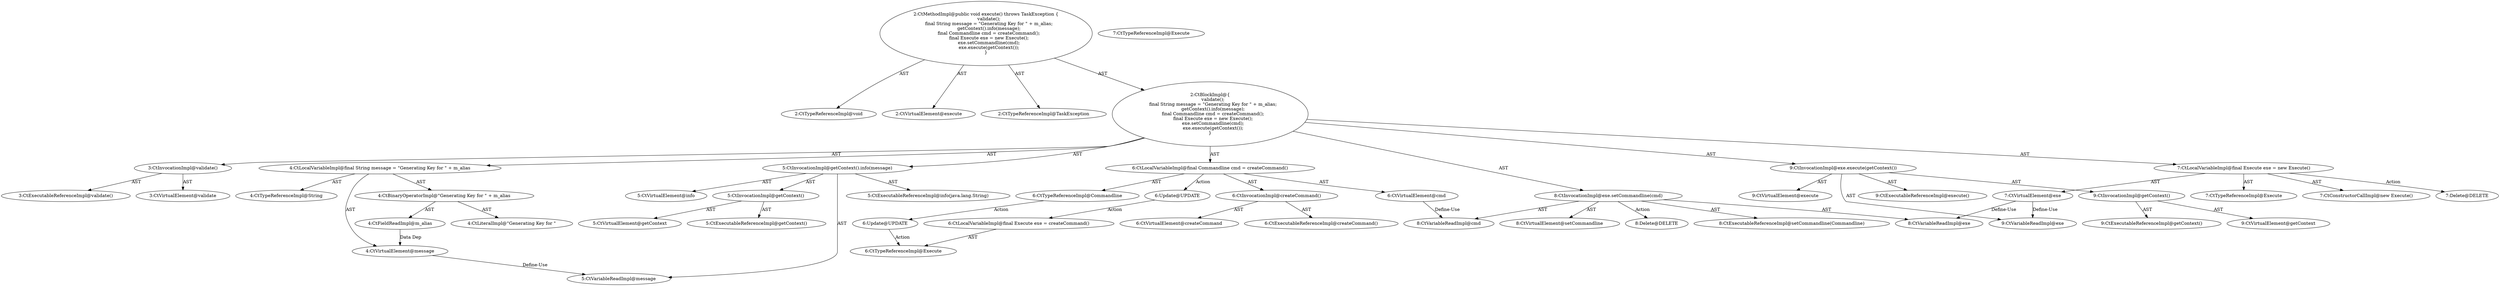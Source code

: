 digraph "execute#?" {
0 [label="2:CtTypeReferenceImpl@void" shape=ellipse]
1 [label="2:CtVirtualElement@execute" shape=ellipse]
2 [label="2:CtTypeReferenceImpl@TaskException" shape=ellipse]
3 [label="3:CtExecutableReferenceImpl@validate()" shape=ellipse]
4 [label="3:CtVirtualElement@validate" shape=ellipse]
5 [label="3:CtInvocationImpl@validate()" shape=ellipse]
6 [label="4:CtTypeReferenceImpl@String" shape=ellipse]
7 [label="4:CtLiteralImpl@\"Generating Key for \"" shape=ellipse]
8 [label="4:CtFieldReadImpl@m_alias" shape=ellipse]
9 [label="4:CtBinaryOperatorImpl@\"Generating Key for \" + m_alias" shape=ellipse]
10 [label="4:CtVirtualElement@message" shape=ellipse]
11 [label="4:CtLocalVariableImpl@final String message = \"Generating Key for \" + m_alias" shape=ellipse]
12 [label="5:CtExecutableReferenceImpl@info(java.lang.String)" shape=ellipse]
13 [label="5:CtVirtualElement@info" shape=ellipse]
14 [label="5:CtExecutableReferenceImpl@getContext()" shape=ellipse]
15 [label="5:CtVirtualElement@getContext" shape=ellipse]
16 [label="5:CtInvocationImpl@getContext()" shape=ellipse]
17 [label="5:CtVariableReadImpl@message" shape=ellipse]
18 [label="5:CtInvocationImpl@getContext().info(message)" shape=ellipse]
19 [label="6:CtTypeReferenceImpl@Commandline" shape=ellipse]
20 [label="6:CtExecutableReferenceImpl@createCommand()" shape=ellipse]
21 [label="6:CtVirtualElement@createCommand" shape=ellipse]
22 [label="6:CtInvocationImpl@createCommand()" shape=ellipse]
23 [label="6:CtVirtualElement@cmd" shape=ellipse]
24 [label="6:CtLocalVariableImpl@final Commandline cmd = createCommand()" shape=ellipse]
25 [label="7:CtTypeReferenceImpl@Execute" shape=ellipse]
26 [label="7:CtTypeReferenceImpl@Execute" shape=ellipse]
27 [label="7:CtConstructorCallImpl@new Execute()" shape=ellipse]
28 [label="7:CtVirtualElement@exe" shape=ellipse]
29 [label="7:CtLocalVariableImpl@final Execute exe = new Execute()" shape=ellipse]
30 [label="8:CtExecutableReferenceImpl@setCommandline(Commandline)" shape=ellipse]
31 [label="8:CtVirtualElement@setCommandline" shape=ellipse]
32 [label="8:CtVariableReadImpl@exe" shape=ellipse]
33 [label="8:CtVariableReadImpl@cmd" shape=ellipse]
34 [label="8:CtInvocationImpl@exe.setCommandline(cmd)" shape=ellipse]
35 [label="9:CtExecutableReferenceImpl@execute()" shape=ellipse]
36 [label="9:CtVirtualElement@execute" shape=ellipse]
37 [label="9:CtVariableReadImpl@exe" shape=ellipse]
38 [label="9:CtExecutableReferenceImpl@getContext()" shape=ellipse]
39 [label="9:CtVirtualElement@getContext" shape=ellipse]
40 [label="9:CtInvocationImpl@getContext()" shape=ellipse]
41 [label="9:CtInvocationImpl@exe.execute(getContext())" shape=ellipse]
42 [label="2:CtBlockImpl@\{
    validate();
    final String message = \"Generating Key for \" + m_alias;
    getContext().info(message);
    final Commandline cmd = createCommand();
    final Execute exe = new Execute();
    exe.setCommandline(cmd);
    exe.execute(getContext());
\}" shape=ellipse]
43 [label="2:CtMethodImpl@public void execute() throws TaskException \{
    validate();
    final String message = \"Generating Key for \" + m_alias;
    getContext().info(message);
    final Commandline cmd = createCommand();
    final Execute exe = new Execute();
    exe.setCommandline(cmd);
    exe.execute(getContext());
\}" shape=ellipse]
44 [label="6:Update@UPDATE" shape=ellipse]
45 [label="6:CtLocalVariableImpl@final Execute exe = createCommand()" shape=ellipse]
46 [label="6:Update@UPDATE" shape=ellipse]
47 [label="6:CtTypeReferenceImpl@Execute" shape=ellipse]
48 [label="7:Delete@DELETE" shape=ellipse]
49 [label="8:Delete@DELETE" shape=ellipse]
5 -> 4 [label="AST"];
5 -> 3 [label="AST"];
8 -> 10 [label="Data Dep"];
9 -> 7 [label="AST"];
9 -> 8 [label="AST"];
10 -> 17 [label="Define-Use"];
11 -> 10 [label="AST"];
11 -> 6 [label="AST"];
11 -> 9 [label="AST"];
16 -> 15 [label="AST"];
16 -> 14 [label="AST"];
18 -> 13 [label="AST"];
18 -> 16 [label="AST"];
18 -> 12 [label="AST"];
18 -> 17 [label="AST"];
19 -> 46 [label="Action"];
22 -> 21 [label="AST"];
22 -> 20 [label="AST"];
23 -> 33 [label="Define-Use"];
24 -> 23 [label="AST"];
24 -> 19 [label="AST"];
24 -> 22 [label="AST"];
24 -> 44 [label="Action"];
28 -> 32 [label="Define-Use"];
28 -> 37 [label="Define-Use"];
29 -> 28 [label="AST"];
29 -> 25 [label="AST"];
29 -> 27 [label="AST"];
29 -> 48 [label="Action"];
34 -> 31 [label="AST"];
34 -> 32 [label="AST"];
34 -> 30 [label="AST"];
34 -> 33 [label="AST"];
34 -> 49 [label="Action"];
40 -> 39 [label="AST"];
40 -> 38 [label="AST"];
41 -> 36 [label="AST"];
41 -> 37 [label="AST"];
41 -> 35 [label="AST"];
41 -> 40 [label="AST"];
42 -> 5 [label="AST"];
42 -> 11 [label="AST"];
42 -> 18 [label="AST"];
42 -> 24 [label="AST"];
42 -> 29 [label="AST"];
42 -> 34 [label="AST"];
42 -> 41 [label="AST"];
43 -> 1 [label="AST"];
43 -> 0 [label="AST"];
43 -> 2 [label="AST"];
43 -> 42 [label="AST"];
44 -> 45 [label="Action"];
45 -> 47 [label="AST"];
46 -> 47 [label="Action"];
}